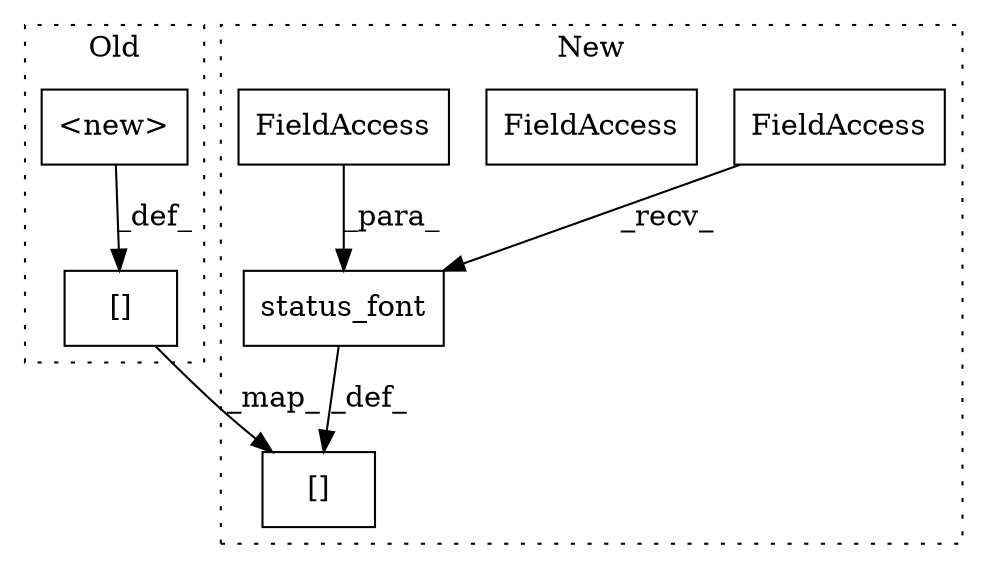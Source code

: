 digraph G {
subgraph cluster0 {
1 [label="<new>" a="14" s="1098" l="31" shape="box"];
6 [label="[]" a="2" s="1031,1052" l="13,1" shape="box"];
label = "Old";
style="dotted";
}
subgraph cluster1 {
2 [label="status_font" a="32" s="1118,1155" l="12,1" shape="box"];
3 [label="FieldAccess" a="22" s="1098" l="10" shape="box"];
4 [label="FieldAccess" a="22" s="1130" l="25" shape="box"];
5 [label="[]" a="2" s="1031,1052" l="13,1" shape="box"];
7 [label="FieldAccess" a="22" s="1130" l="25" shape="box"];
label = "New";
style="dotted";
}
1 -> 6 [label="_def_"];
2 -> 5 [label="_def_"];
3 -> 2 [label="_recv_"];
6 -> 5 [label="_map_"];
7 -> 2 [label="_para_"];
}
